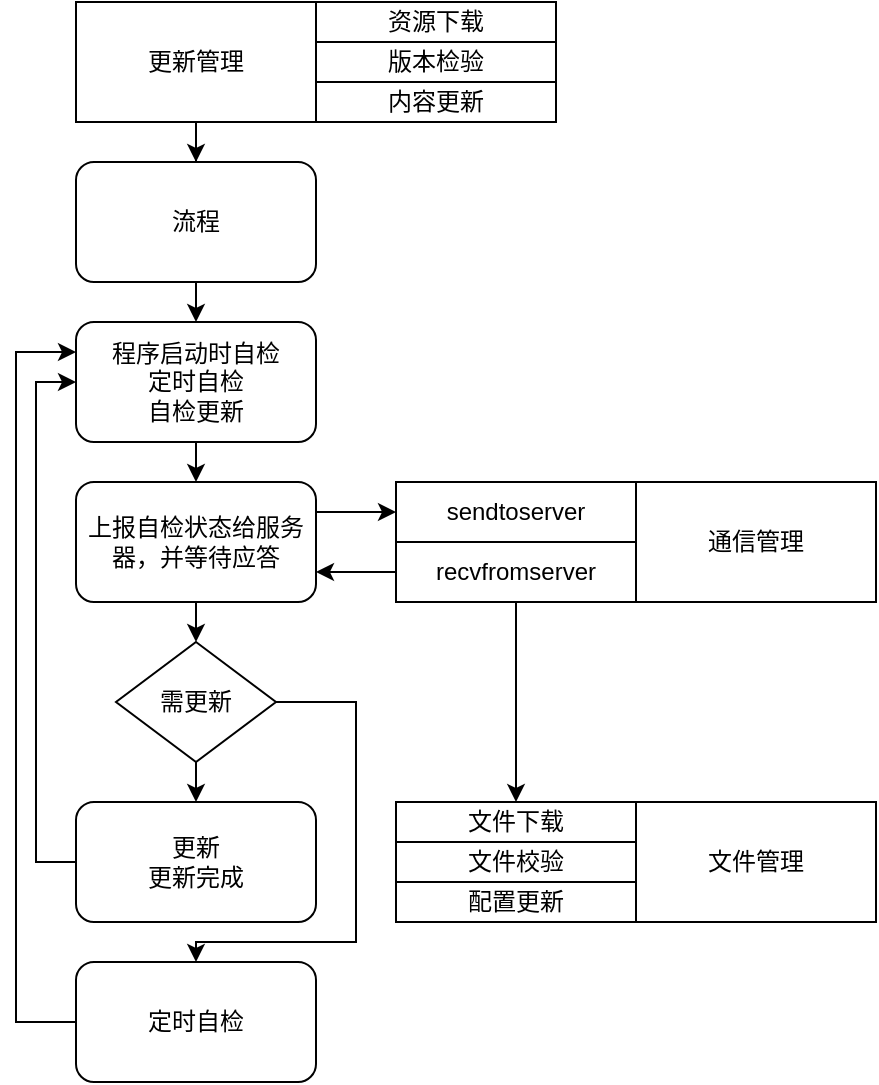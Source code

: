 <mxfile version="13.3.5" type="github">
  <diagram id="I0tTbIVz2taehSvC3SyJ" name="Page-1">
    <mxGraphModel dx="1372" dy="833" grid="1" gridSize="10" guides="1" tooltips="1" connect="1" arrows="1" fold="1" page="1" pageScale="1" pageWidth="827" pageHeight="1169" math="0" shadow="0">
      <root>
        <mxCell id="0" />
        <mxCell id="1" parent="0" />
        <mxCell id="eCIu5ebLq8_7URlHtB98-1" value="通信管理" style="rounded=0;whiteSpace=wrap;html=1;" vertex="1" parent="1">
          <mxGeometry x="360" y="480" width="120" height="60" as="geometry" />
        </mxCell>
        <mxCell id="eCIu5ebLq8_7URlHtB98-2" value="sendtoserver" style="rounded=0;whiteSpace=wrap;html=1;" vertex="1" parent="1">
          <mxGeometry x="240" y="480" width="120" height="30" as="geometry" />
        </mxCell>
        <mxCell id="eCIu5ebLq8_7URlHtB98-24" style="edgeStyle=orthogonalEdgeStyle;rounded=0;orthogonalLoop=1;jettySize=auto;html=1;exitX=0;exitY=0.5;exitDx=0;exitDy=0;entryX=1;entryY=0.75;entryDx=0;entryDy=0;" edge="1" parent="1" source="eCIu5ebLq8_7URlHtB98-3" target="eCIu5ebLq8_7URlHtB98-17">
          <mxGeometry relative="1" as="geometry" />
        </mxCell>
        <mxCell id="eCIu5ebLq8_7URlHtB98-30" style="edgeStyle=orthogonalEdgeStyle;rounded=0;orthogonalLoop=1;jettySize=auto;html=1;exitX=0.5;exitY=1;exitDx=0;exitDy=0;" edge="1" parent="1" source="eCIu5ebLq8_7URlHtB98-3" target="eCIu5ebLq8_7URlHtB98-27">
          <mxGeometry relative="1" as="geometry" />
        </mxCell>
        <mxCell id="eCIu5ebLq8_7URlHtB98-3" value="recvfromserver" style="rounded=0;whiteSpace=wrap;html=1;" vertex="1" parent="1">
          <mxGeometry x="240" y="510" width="120" height="30" as="geometry" />
        </mxCell>
        <mxCell id="eCIu5ebLq8_7URlHtB98-14" style="edgeStyle=orthogonalEdgeStyle;rounded=0;orthogonalLoop=1;jettySize=auto;html=1;exitX=0.5;exitY=1;exitDx=0;exitDy=0;" edge="1" parent="1" source="eCIu5ebLq8_7URlHtB98-4" target="eCIu5ebLq8_7URlHtB98-11">
          <mxGeometry relative="1" as="geometry" />
        </mxCell>
        <mxCell id="eCIu5ebLq8_7URlHtB98-4" value="更新管理" style="rounded=0;whiteSpace=wrap;html=1;" vertex="1" parent="1">
          <mxGeometry x="80" y="240" width="120" height="60" as="geometry" />
        </mxCell>
        <mxCell id="eCIu5ebLq8_7URlHtB98-5" value="资源下载" style="rounded=0;whiteSpace=wrap;html=1;" vertex="1" parent="1">
          <mxGeometry x="200" y="240" width="120" height="20" as="geometry" />
        </mxCell>
        <mxCell id="eCIu5ebLq8_7URlHtB98-7" value="版本检验" style="rounded=0;whiteSpace=wrap;html=1;" vertex="1" parent="1">
          <mxGeometry x="200" y="260" width="120" height="20" as="geometry" />
        </mxCell>
        <mxCell id="eCIu5ebLq8_7URlHtB98-8" value="内容更新" style="rounded=0;whiteSpace=wrap;html=1;" vertex="1" parent="1">
          <mxGeometry x="200" y="280" width="120" height="20" as="geometry" />
        </mxCell>
        <mxCell id="eCIu5ebLq8_7URlHtB98-16" style="edgeStyle=orthogonalEdgeStyle;rounded=0;orthogonalLoop=1;jettySize=auto;html=1;exitX=0.5;exitY=1;exitDx=0;exitDy=0;entryX=0.5;entryY=0;entryDx=0;entryDy=0;" edge="1" parent="1" source="eCIu5ebLq8_7URlHtB98-11" target="eCIu5ebLq8_7URlHtB98-15">
          <mxGeometry relative="1" as="geometry" />
        </mxCell>
        <mxCell id="eCIu5ebLq8_7URlHtB98-11" value="流程" style="rounded=1;whiteSpace=wrap;html=1;" vertex="1" parent="1">
          <mxGeometry x="80" y="320" width="120" height="60" as="geometry" />
        </mxCell>
        <mxCell id="eCIu5ebLq8_7URlHtB98-18" style="edgeStyle=orthogonalEdgeStyle;rounded=0;orthogonalLoop=1;jettySize=auto;html=1;exitX=0.5;exitY=1;exitDx=0;exitDy=0;entryX=0.5;entryY=0;entryDx=0;entryDy=0;" edge="1" parent="1" source="eCIu5ebLq8_7URlHtB98-15" target="eCIu5ebLq8_7URlHtB98-17">
          <mxGeometry relative="1" as="geometry" />
        </mxCell>
        <mxCell id="eCIu5ebLq8_7URlHtB98-15" value="程序启动时自检&lt;br&gt;定时自检&lt;br&gt;自检更新" style="rounded=1;whiteSpace=wrap;html=1;" vertex="1" parent="1">
          <mxGeometry x="80" y="400" width="120" height="60" as="geometry" />
        </mxCell>
        <mxCell id="eCIu5ebLq8_7URlHtB98-21" style="edgeStyle=orthogonalEdgeStyle;rounded=0;orthogonalLoop=1;jettySize=auto;html=1;exitX=0.5;exitY=1;exitDx=0;exitDy=0;entryX=0.5;entryY=0;entryDx=0;entryDy=0;" edge="1" parent="1" source="eCIu5ebLq8_7URlHtB98-17" target="eCIu5ebLq8_7URlHtB98-19">
          <mxGeometry relative="1" as="geometry" />
        </mxCell>
        <mxCell id="eCIu5ebLq8_7URlHtB98-23" style="edgeStyle=orthogonalEdgeStyle;rounded=0;orthogonalLoop=1;jettySize=auto;html=1;exitX=1;exitY=0.25;exitDx=0;exitDy=0;" edge="1" parent="1" source="eCIu5ebLq8_7URlHtB98-17" target="eCIu5ebLq8_7URlHtB98-2">
          <mxGeometry relative="1" as="geometry" />
        </mxCell>
        <mxCell id="eCIu5ebLq8_7URlHtB98-17" value="上报自检状态给服务器，并等待应答" style="rounded=1;whiteSpace=wrap;html=1;" vertex="1" parent="1">
          <mxGeometry x="80" y="480" width="120" height="60" as="geometry" />
        </mxCell>
        <mxCell id="eCIu5ebLq8_7URlHtB98-32" style="edgeStyle=orthogonalEdgeStyle;rounded=0;orthogonalLoop=1;jettySize=auto;html=1;exitX=0.5;exitY=1;exitDx=0;exitDy=0;entryX=0.5;entryY=0;entryDx=0;entryDy=0;" edge="1" parent="1" source="eCIu5ebLq8_7URlHtB98-19" target="eCIu5ebLq8_7URlHtB98-31">
          <mxGeometry relative="1" as="geometry" />
        </mxCell>
        <mxCell id="eCIu5ebLq8_7URlHtB98-36" style="edgeStyle=orthogonalEdgeStyle;rounded=0;orthogonalLoop=1;jettySize=auto;html=1;exitX=1;exitY=0.5;exitDx=0;exitDy=0;entryX=0.5;entryY=0;entryDx=0;entryDy=0;" edge="1" parent="1" source="eCIu5ebLq8_7URlHtB98-19" target="eCIu5ebLq8_7URlHtB98-34">
          <mxGeometry relative="1" as="geometry">
            <Array as="points">
              <mxPoint x="220" y="590" />
              <mxPoint x="220" y="710" />
              <mxPoint x="140" y="710" />
            </Array>
          </mxGeometry>
        </mxCell>
        <mxCell id="eCIu5ebLq8_7URlHtB98-19" value="需更新" style="rhombus;whiteSpace=wrap;html=1;" vertex="1" parent="1">
          <mxGeometry x="100" y="560" width="80" height="60" as="geometry" />
        </mxCell>
        <mxCell id="eCIu5ebLq8_7URlHtB98-20" style="edgeStyle=orthogonalEdgeStyle;rounded=0;orthogonalLoop=1;jettySize=auto;html=1;exitX=0.5;exitY=1;exitDx=0;exitDy=0;" edge="1" parent="1" source="eCIu5ebLq8_7URlHtB98-19" target="eCIu5ebLq8_7URlHtB98-19">
          <mxGeometry relative="1" as="geometry" />
        </mxCell>
        <mxCell id="eCIu5ebLq8_7URlHtB98-26" value="文件管理" style="rounded=0;whiteSpace=wrap;html=1;" vertex="1" parent="1">
          <mxGeometry x="360" y="640" width="120" height="60" as="geometry" />
        </mxCell>
        <mxCell id="eCIu5ebLq8_7URlHtB98-27" value="文件下载" style="rounded=0;whiteSpace=wrap;html=1;" vertex="1" parent="1">
          <mxGeometry x="240" y="640" width="120" height="20" as="geometry" />
        </mxCell>
        <mxCell id="eCIu5ebLq8_7URlHtB98-28" value="文件校验" style="rounded=0;whiteSpace=wrap;html=1;" vertex="1" parent="1">
          <mxGeometry x="240" y="660" width="120" height="20" as="geometry" />
        </mxCell>
        <mxCell id="eCIu5ebLq8_7URlHtB98-29" value="配置更新" style="rounded=0;whiteSpace=wrap;html=1;" vertex="1" parent="1">
          <mxGeometry x="240" y="680" width="120" height="20" as="geometry" />
        </mxCell>
        <mxCell id="eCIu5ebLq8_7URlHtB98-33" style="edgeStyle=orthogonalEdgeStyle;rounded=0;orthogonalLoop=1;jettySize=auto;html=1;exitX=0;exitY=0.5;exitDx=0;exitDy=0;entryX=0;entryY=0.5;entryDx=0;entryDy=0;" edge="1" parent="1" source="eCIu5ebLq8_7URlHtB98-31" target="eCIu5ebLq8_7URlHtB98-15">
          <mxGeometry relative="1" as="geometry" />
        </mxCell>
        <mxCell id="eCIu5ebLq8_7URlHtB98-31" value="更新&lt;br&gt;更新完成" style="rounded=1;whiteSpace=wrap;html=1;" vertex="1" parent="1">
          <mxGeometry x="80" y="640" width="120" height="60" as="geometry" />
        </mxCell>
        <mxCell id="eCIu5ebLq8_7URlHtB98-35" style="edgeStyle=orthogonalEdgeStyle;rounded=0;orthogonalLoop=1;jettySize=auto;html=1;exitX=0;exitY=0.5;exitDx=0;exitDy=0;entryX=0;entryY=0.25;entryDx=0;entryDy=0;" edge="1" parent="1" source="eCIu5ebLq8_7URlHtB98-34" target="eCIu5ebLq8_7URlHtB98-15">
          <mxGeometry relative="1" as="geometry">
            <Array as="points">
              <mxPoint x="50" y="750" />
              <mxPoint x="50" y="415" />
            </Array>
          </mxGeometry>
        </mxCell>
        <mxCell id="eCIu5ebLq8_7URlHtB98-34" value="定时自检" style="rounded=1;whiteSpace=wrap;html=1;" vertex="1" parent="1">
          <mxGeometry x="80" y="720" width="120" height="60" as="geometry" />
        </mxCell>
      </root>
    </mxGraphModel>
  </diagram>
</mxfile>
